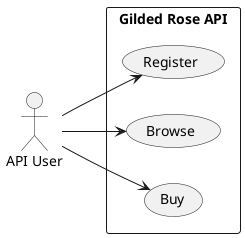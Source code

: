 @startuml
left to right direction
actor "API User" as user
rectangle "Gilded Rose API" {
  usecase "Register" as UC1
  usecase "Browse" as UC2
  usecase "Buy" as UC3
}
user --> UC1
user --> UC2
user --> UC3
@enduml
